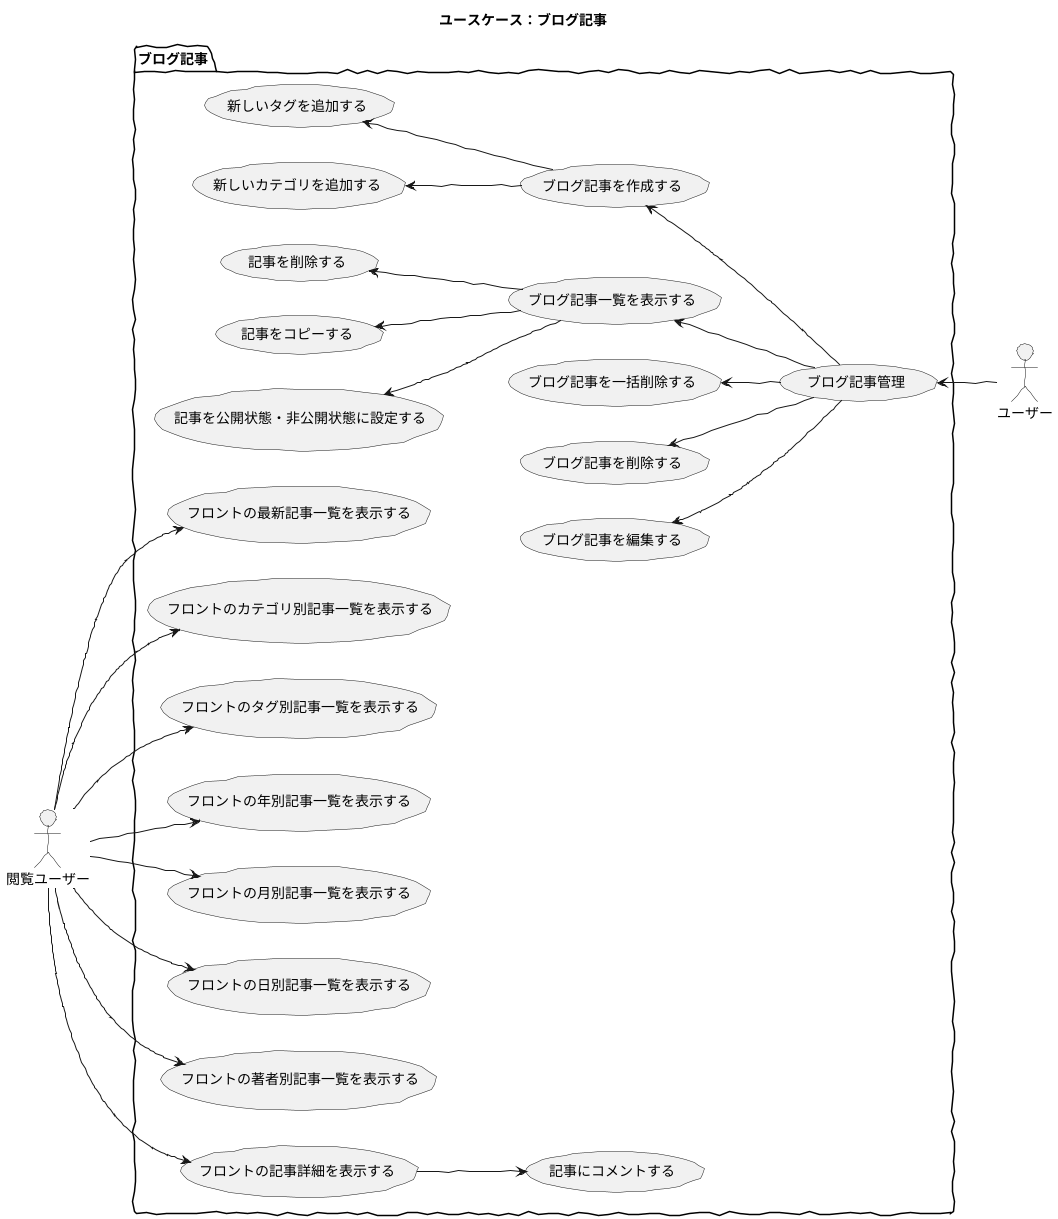 @startuml

skinparam handwritten true
skinparam backgroundColor white

title ユースケース：ブログ記事

actor ユーザー
actor 閲覧ユーザー

package ブログ記事 {
	left to right direction
	ユーザー -up-> (ブログ記事管理)
	(ブログ記事管理) -up-> (ブログ記事一覧を表示する)
	(ブログ記事管理) -up-> (ブログ記事を作成する)
	(ブログ記事管理) -up-> (ブログ記事を編集する)
	(ブログ記事管理) -up-> (ブログ記事を削除する)
	(ブログ記事管理) -up-> (ブログ記事を一括削除する)
	(ブログ記事一覧を表示する) -up-> (記事を公開状態・非公開状態に設定する)
	(ブログ記事一覧を表示する) -up-> (記事をコピーする)
	(ブログ記事一覧を表示する) -up-> (記事を削除する)
	(ブログ記事を作成する) -up-> (新しいカテゴリを追加する)
	(ブログ記事を作成する) -up-> (新しいタグを追加する)
	閲覧ユーザー -down-> (フロントの最新記事一覧を表示する)
	閲覧ユーザー -down-> (フロントのカテゴリ別記事一覧を表示する)
	閲覧ユーザー -down-> (フロントのタグ別記事一覧を表示する)
	閲覧ユーザー -down-> (フロントの年別記事一覧を表示する)
	閲覧ユーザー -down-> (フロントの月別記事一覧を表示する)
	閲覧ユーザー -down-> (フロントの日別記事一覧を表示する)
	閲覧ユーザー -down-> (フロントの著者別記事一覧を表示する)
	閲覧ユーザー -down-> (フロントの記事詳細を表示する)
	(フロントの記事詳細を表示する) -down-> (記事にコメントする)
}

@enduml
	
	
	
	
